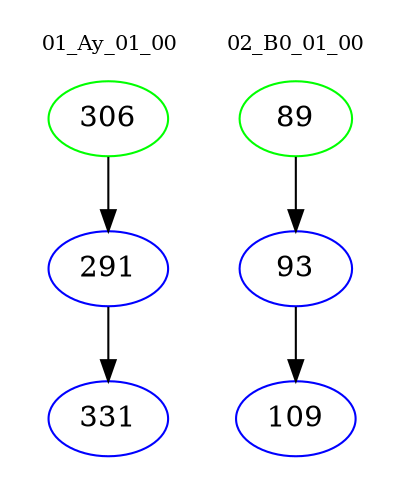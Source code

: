 digraph{
subgraph cluster_0 {
color = white
label = "01_Ay_01_00";
fontsize=10;
T0_306 [label="306", color="green"]
T0_306 -> T0_291 [color="black"]
T0_291 [label="291", color="blue"]
T0_291 -> T0_331 [color="black"]
T0_331 [label="331", color="blue"]
}
subgraph cluster_1 {
color = white
label = "02_B0_01_00";
fontsize=10;
T1_89 [label="89", color="green"]
T1_89 -> T1_93 [color="black"]
T1_93 [label="93", color="blue"]
T1_93 -> T1_109 [color="black"]
T1_109 [label="109", color="blue"]
}
}
